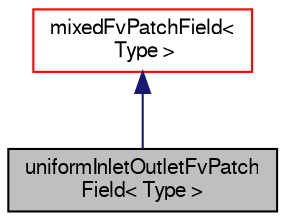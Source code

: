 digraph "uniformInletOutletFvPatchField&lt; Type &gt;"
{
  bgcolor="transparent";
  edge [fontname="FreeSans",fontsize="10",labelfontname="FreeSans",labelfontsize="10"];
  node [fontname="FreeSans",fontsize="10",shape=record];
  Node0 [label="uniformInletOutletFvPatch\lField\< Type \>",height=0.2,width=0.4,color="black", fillcolor="grey75", style="filled", fontcolor="black"];
  Node1 -> Node0 [dir="back",color="midnightblue",fontsize="10",style="solid",fontname="FreeSans"];
  Node1 [label="mixedFvPatchField\<\l Type \>",height=0.2,width=0.4,color="red",URL="$a21990.html",tooltip="This boundary condition provides a base class for &#39;mixed&#39; type boundary conditions, i.e. conditions that mix fixed value and patch-normal gradient conditions. "];
}
